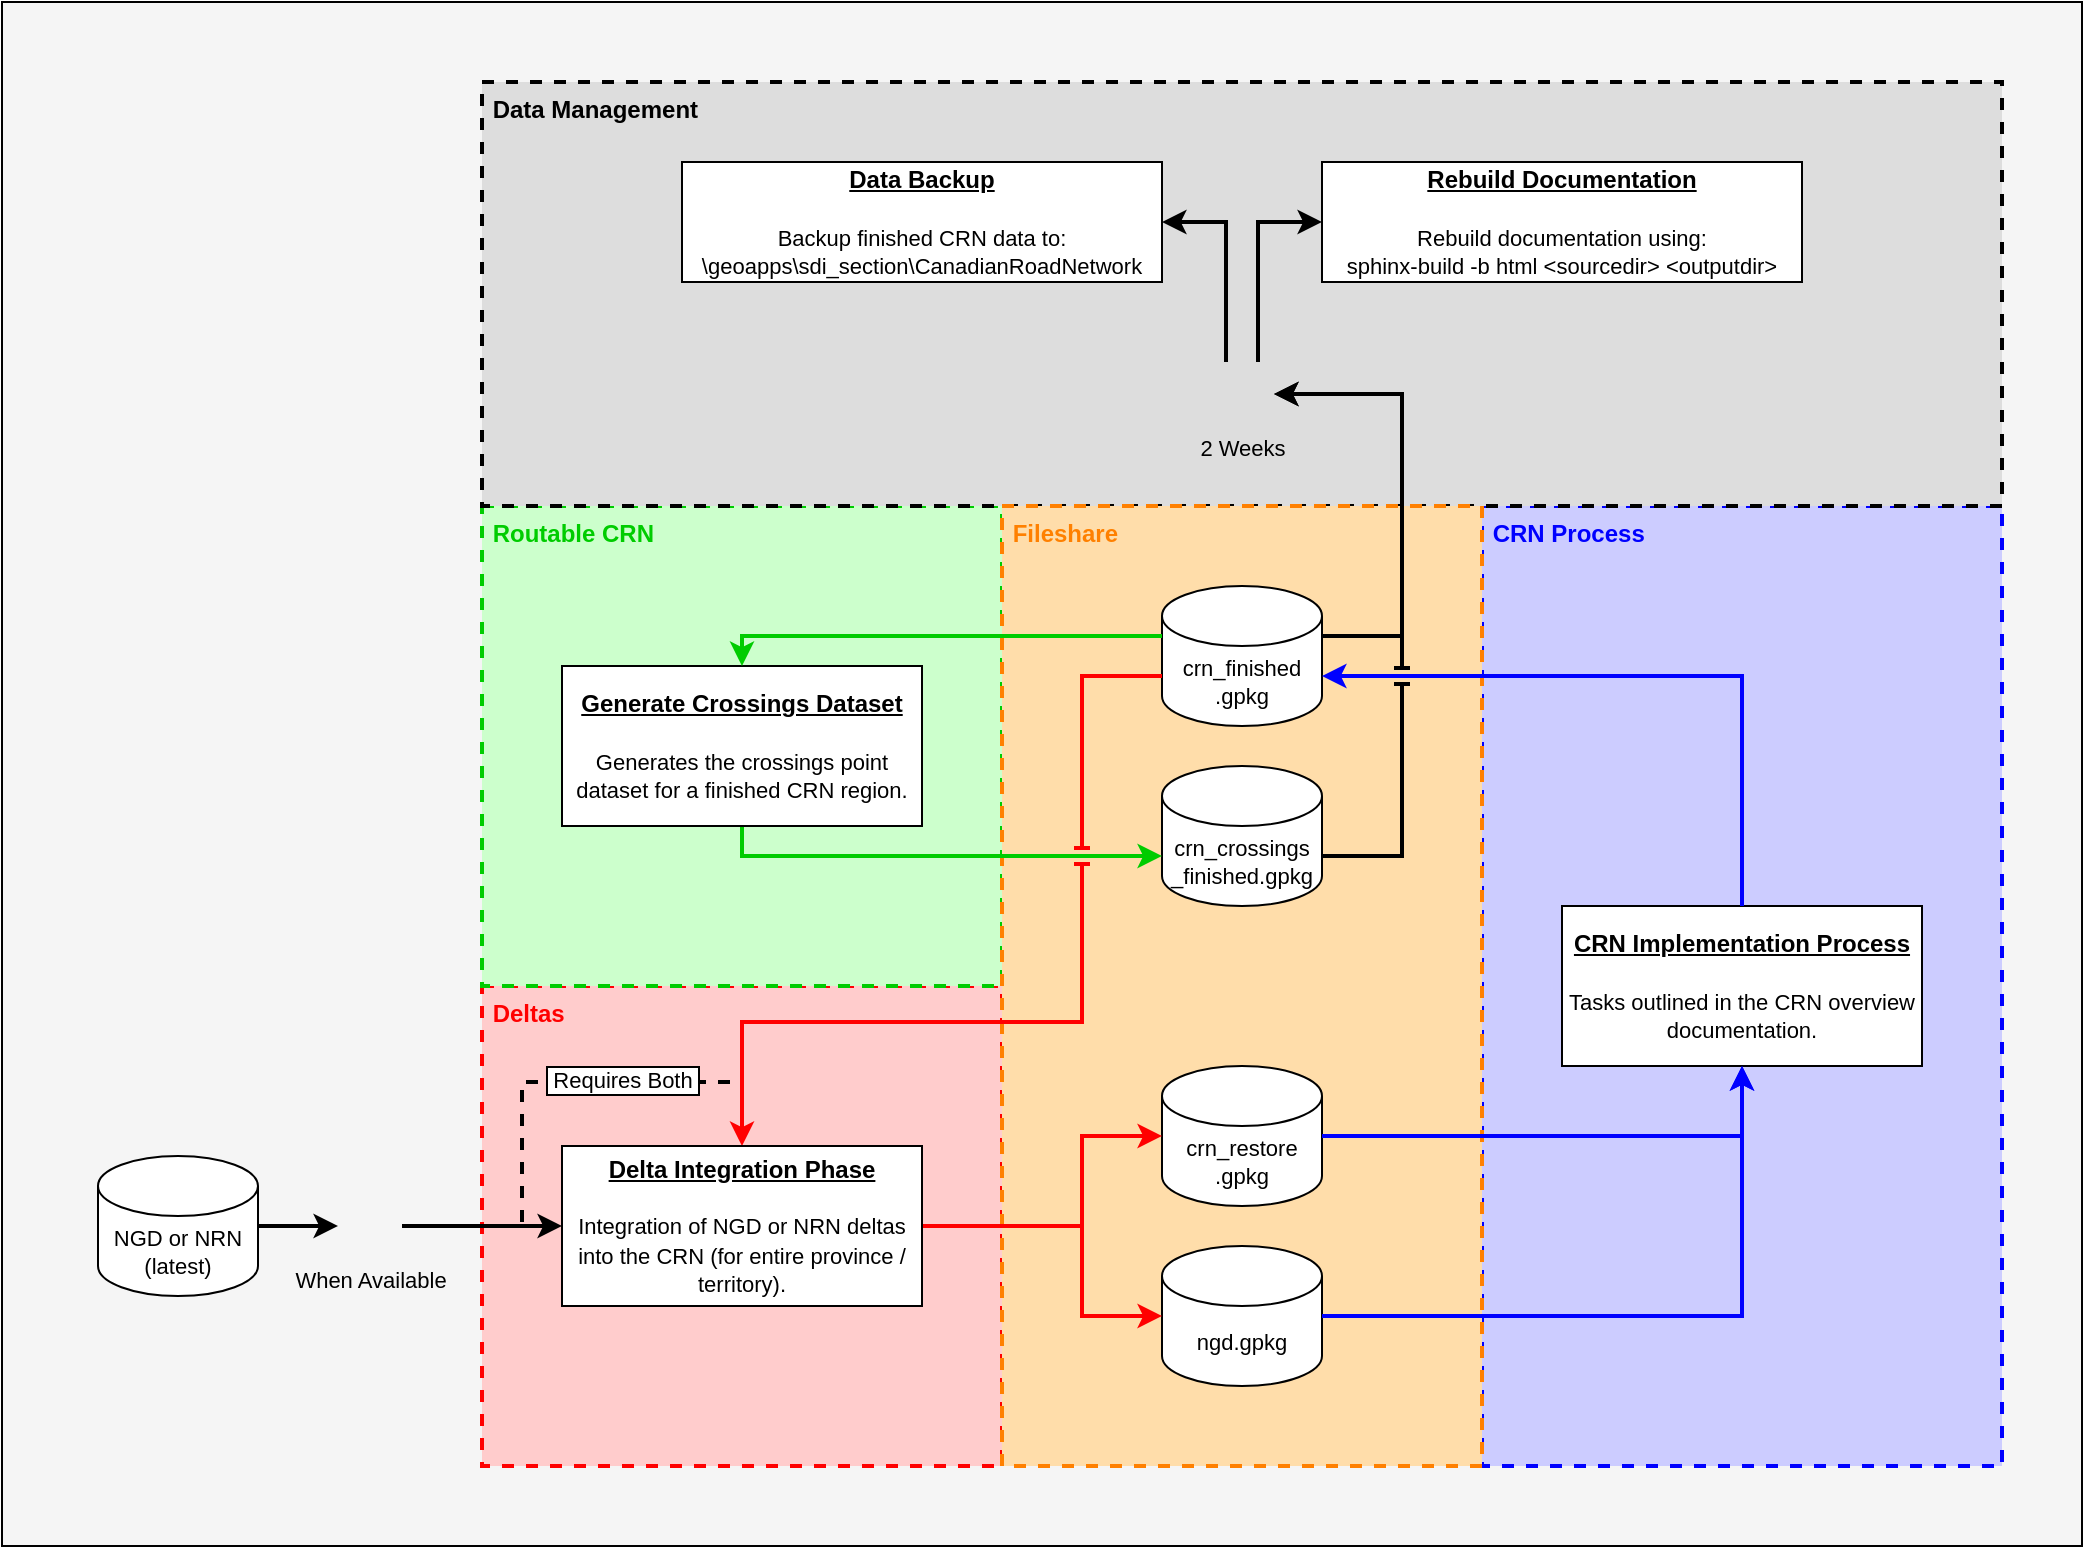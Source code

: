 <mxfile version="20.8.10" type="device"><diagram id="2I_C3wh3Eibh6Ix_8F2d" name="main"><mxGraphModel dx="1434" dy="804" grid="1" gridSize="10" guides="1" tooltips="1" connect="1" arrows="1" fold="1" page="1" pageScale="1" pageWidth="1100" pageHeight="850" math="0" shadow="0"><root><mxCell id="0"/><mxCell id="1" parent="0"/><mxCell id="dSY_Dk3sNpUGeOzEfwn4-1" value="" style="rounded=0;whiteSpace=wrap;html=1;strokeColor=#000000;strokeWidth=1;fillColor=#F5F5F5;" parent="1" vertex="1"><mxGeometry width="1040" height="772" as="geometry"/></mxCell><mxCell id="xv2VrmtToL_ZqfRfpKSY-1" value="&lt;b&gt;&lt;font color=&quot;#ff0000&quot;&gt;&amp;nbsp;Deltas&lt;/font&gt;&lt;/b&gt;" style="rounded=0;whiteSpace=wrap;html=1;dashed=1;strokeColor=#FF0000;strokeWidth=2;fillColor=#FFCCCC;align=left;verticalAlign=top;" parent="1" vertex="1"><mxGeometry x="240" y="492" width="260" height="240" as="geometry"/></mxCell><mxCell id="wrTzGWoCIZkzOJ9INBNi-1" value="&amp;nbsp;Routable CRN" style="rounded=0;whiteSpace=wrap;html=1;dashed=1;strokeColor=#00CC00;strokeWidth=2;fillColor=#CCFFCC;align=left;verticalAlign=top;fontColor=#00CC00;fontStyle=1" parent="1" vertex="1"><mxGeometry x="240" y="252" width="260" height="240" as="geometry"/></mxCell><mxCell id="JnKwkKSwZxSf-AVIvGxf-1" value="&lt;b&gt;&amp;nbsp;CRN Process&lt;/b&gt;" style="rounded=0;whiteSpace=wrap;html=1;dashed=1;strokeColor=#0000FF;strokeWidth=2;fillColor=#CCCCFF;align=left;verticalAlign=top;fontColor=#0000FF;" parent="1" vertex="1"><mxGeometry x="740" y="252" width="260" height="480" as="geometry"/></mxCell><mxCell id="ncVFhMhRVDQ-GuoCeH2v-11" value="&lt;font color=&quot;#000000&quot;&gt;&amp;nbsp;Data Management&lt;/font&gt;" style="rounded=0;whiteSpace=wrap;html=1;dashed=1;strokeColor=#000000;strokeWidth=2;fillColor=#DDDDDD;align=left;verticalAlign=top;fontStyle=1;fontColor=#FF8000;" parent="1" vertex="1"><mxGeometry x="240" y="40" width="760" height="212" as="geometry"/></mxCell><mxCell id="TAXNBuUTWVTOIdESIZll-1" value="&amp;nbsp;Fileshare" style="rounded=0;whiteSpace=wrap;html=1;dashed=1;strokeColor=#FF8000;strokeWidth=2;fillColor=#FFDDAA;align=left;verticalAlign=top;fontStyle=1;fontColor=#FF8000;" parent="1" vertex="1"><mxGeometry x="500" y="252" width="240" height="480" as="geometry"/></mxCell><mxCell id="uFIPOGRS6-1AfngYzY6p-2" style="edgeStyle=orthogonalEdgeStyle;rounded=0;orthogonalLoop=1;jettySize=auto;html=1;entryX=1;entryY=0.5;entryDx=0;entryDy=0;fontSize=11;exitX=1;exitY=0;exitDx=0;exitDy=25;exitPerimeter=0;strokeWidth=2;" parent="1" source="tnF9pTtea5pil5tRgWmf-1" target="TAXNBuUTWVTOIdESIZll-10" edge="1"><mxGeometry relative="1" as="geometry"><Array as="points"><mxPoint x="700" y="317"/><mxPoint x="700" y="196"/></Array></mxGeometry></mxCell><mxCell id="tnF9pTtea5pil5tRgWmf-1" value="crn_finished&lt;br&gt;.gpkg" style="shape=cylinder3;whiteSpace=wrap;html=1;boundedLbl=1;backgroundOutline=1;size=15;fontSize=11;" parent="1" vertex="1"><mxGeometry x="580" y="292" width="80" height="70" as="geometry"/></mxCell><mxCell id="TAXNBuUTWVTOIdESIZll-2" value="crn_crossings&lt;br style=&quot;font-size: 11px;&quot;&gt;_finished.gpkg" style="shape=cylinder3;whiteSpace=wrap;html=1;boundedLbl=1;backgroundOutline=1;size=15;fontSize=11;" parent="1" vertex="1"><mxGeometry x="580" y="382" width="80" height="70" as="geometry"/></mxCell><mxCell id="TAXNBuUTWVTOIdESIZll-3" value="crn_restore&lt;br&gt;.gpkg" style="shape=cylinder3;whiteSpace=wrap;html=1;boundedLbl=1;backgroundOutline=1;size=15;fontSize=11;" parent="1" vertex="1"><mxGeometry x="580" y="532" width="80" height="70" as="geometry"/></mxCell><mxCell id="TAXNBuUTWVTOIdESIZll-4" value="ngd.gpkg" style="shape=cylinder3;whiteSpace=wrap;html=1;boundedLbl=1;backgroundOutline=1;size=15;fontSize=11;" parent="1" vertex="1"><mxGeometry x="580" y="622" width="80" height="70" as="geometry"/></mxCell><mxCell id="uFIPOGRS6-1AfngYzY6p-4" style="edgeStyle=orthogonalEdgeStyle;rounded=0;orthogonalLoop=1;jettySize=auto;html=1;entryX=1;entryY=0.5;entryDx=0;entryDy=0;fontSize=11;exitX=0.25;exitY=0;exitDx=0;exitDy=0;strokeWidth=2;" parent="1" source="TAXNBuUTWVTOIdESIZll-10" target="L42XB7qQhDdy2TB8VQmg-1" edge="1"><mxGeometry relative="1" as="geometry"/></mxCell><mxCell id="ncVFhMhRVDQ-GuoCeH2v-10" style="edgeStyle=orthogonalEdgeStyle;rounded=0;orthogonalLoop=1;jettySize=auto;html=1;entryX=0;entryY=0.5;entryDx=0;entryDy=0;fontSize=11;exitX=0.75;exitY=0;exitDx=0;exitDy=0;strokeWidth=2;" parent="1" source="TAXNBuUTWVTOIdESIZll-10" target="ncVFhMhRVDQ-GuoCeH2v-9" edge="1"><mxGeometry relative="1" as="geometry"/></mxCell><mxCell id="TAXNBuUTWVTOIdESIZll-10" value="2 Weeks" style="shape=image;html=1;verticalAlign=top;verticalLabelPosition=bottom;labelBackgroundColor=none;imageAspect=0;aspect=fixed;image=https://cdn0.iconfinder.com/data/icons/google-material-design-3-0/48/ic_watch_later_48px-128.png;fontSize=11;labelPosition=center;align=center;spacing=0;imageBorder=none;strokeWidth=2;imageBackground=none;" parent="1" vertex="1"><mxGeometry x="604" y="180" width="32" height="32" as="geometry"/></mxCell><mxCell id="L42XB7qQhDdy2TB8VQmg-1" value="&lt;b&gt;&lt;u&gt;Data Backup&lt;br&gt;&lt;/u&gt;&lt;/b&gt;&lt;br&gt;&lt;font style=&quot;font-size: 11px;&quot;&gt;Backup finished CRN data to: \\geoapps\sdi_section\CanadianRoadNetwork&lt;/font&gt;" style="whiteSpace=wrap;html=1;strokeColor=#000000;strokeWidth=1;fillColor=default;" parent="1" vertex="1"><mxGeometry x="340" y="80" width="240" height="60" as="geometry"/></mxCell><mxCell id="HtxsgDd3VqqoDXYlT068-1" value="&lt;span style=&quot;&quot;&gt;&lt;span style=&quot;&quot;&gt;&lt;b style=&quot;text-decoration-line: underline;&quot;&gt;CRN Implementation Process&lt;/b&gt;&lt;br&gt;&lt;br&gt;&lt;font style=&quot;font-size: 11px;&quot;&gt;Tasks outlined in the CRN overview documentation.&lt;/font&gt;&lt;br&gt;&lt;/span&gt;&lt;/span&gt;" style="whiteSpace=wrap;html=1;strokeColor=#000000;strokeWidth=1;fillColor=default;align=center;" parent="1" vertex="1"><mxGeometry x="780" y="452" width="180" height="80" as="geometry"/></mxCell><mxCell id="ncVFhMhRVDQ-GuoCeH2v-9" value="&lt;b&gt;&lt;u&gt;Rebuild Documentation&lt;br&gt;&lt;/u&gt;&lt;/b&gt;&lt;br&gt;&lt;font style=&quot;font-size: 11px;&quot;&gt;Rebuild documentation using:&lt;br&gt;sphinx-build -b html &amp;lt;sourcedir&amp;gt; &amp;lt;outputdir&amp;gt;&lt;/font&gt;" style="whiteSpace=wrap;html=1;strokeColor=#000000;strokeWidth=1;fillColor=default;" parent="1" vertex="1"><mxGeometry x="660" y="80" width="240" height="60" as="geometry"/></mxCell><mxCell id="x-9AS1B0u-QH3P1MpuiA-6" style="edgeStyle=orthogonalEdgeStyle;rounded=0;jumpStyle=line;orthogonalLoop=1;jettySize=auto;html=1;entryX=0;entryY=0;entryDx=0;entryDy=45;entryPerimeter=0;strokeColor=#00CC00;strokeWidth=2;fontSize=11;fontColor=#00CC00;exitX=0.5;exitY=1;exitDx=0;exitDy=0;" parent="1" source="wrTzGWoCIZkzOJ9INBNi-2" target="TAXNBuUTWVTOIdESIZll-2" edge="1"><mxGeometry relative="1" as="geometry"><Array as="points"><mxPoint x="370" y="427"/></Array></mxGeometry></mxCell><mxCell id="wrTzGWoCIZkzOJ9INBNi-2" value="&lt;b&gt;&lt;u&gt;Generate Crossings Dataset&lt;br&gt;&lt;/u&gt;&lt;/b&gt;&lt;br&gt;&lt;font style=&quot;font-size: 11px;&quot;&gt;Generates the crossings point dataset for a finished CRN region.&lt;/font&gt;" style="whiteSpace=wrap;html=1;strokeColor=#000000;strokeWidth=1;fillColor=default;" parent="1" vertex="1"><mxGeometry x="280" y="332" width="180" height="80" as="geometry"/></mxCell><mxCell id="wrTzGWoCIZkzOJ9INBNi-4" style="edgeStyle=orthogonalEdgeStyle;rounded=0;orthogonalLoop=1;jettySize=auto;html=1;entryX=0.5;entryY=0;entryDx=0;entryDy=0;strokeColor=#00CC00;fontSize=11;fontColor=#00CC00;exitX=0;exitY=0;exitDx=0;exitDy=25;exitPerimeter=0;strokeWidth=2;" parent="1" source="tnF9pTtea5pil5tRgWmf-1" target="wrTzGWoCIZkzOJ9INBNi-2" edge="1"><mxGeometry relative="1" as="geometry"><Array as="points"><mxPoint x="370" y="317"/></Array></mxGeometry></mxCell><mxCell id="ncVFhMhRVDQ-GuoCeH2v-4" style="edgeStyle=orthogonalEdgeStyle;rounded=0;orthogonalLoop=1;jettySize=auto;html=1;fontSize=11;entryX=0.5;entryY=1;entryDx=0;entryDy=0;strokeColor=#0000FF;exitX=1;exitY=0.5;exitDx=0;exitDy=0;exitPerimeter=0;strokeWidth=2;" parent="1" source="TAXNBuUTWVTOIdESIZll-4" target="HtxsgDd3VqqoDXYlT068-1" edge="1"><mxGeometry relative="1" as="geometry"><mxPoint x="835" y="507" as="targetPoint"/></mxGeometry></mxCell><mxCell id="ncVFhMhRVDQ-GuoCeH2v-3" style="edgeStyle=orthogonalEdgeStyle;rounded=0;orthogonalLoop=1;jettySize=auto;html=1;entryX=0.5;entryY=1;entryDx=0;entryDy=0;fontSize=11;strokeColor=#0000FF;exitX=1;exitY=0.5;exitDx=0;exitDy=0;exitPerimeter=0;strokeWidth=2;" parent="1" source="TAXNBuUTWVTOIdESIZll-3" target="HtxsgDd3VqqoDXYlT068-1" edge="1"><mxGeometry relative="1" as="geometry"><mxPoint x="822.5" y="494.5" as="targetPoint"/><Array as="points"><mxPoint x="870" y="567"/></Array></mxGeometry></mxCell><mxCell id="QH9avzAczykx3ELjB09E-4" style="edgeStyle=orthogonalEdgeStyle;rounded=0;orthogonalLoop=1;jettySize=auto;html=1;entryX=1;entryY=0;entryDx=0;entryDy=45;entryPerimeter=0;strokeColor=#0000FF;fontSize=11;fontColor=#00CC00;exitX=0.5;exitY=0;exitDx=0;exitDy=0;jumpStyle=none;strokeWidth=2;" parent="1" source="HtxsgDd3VqqoDXYlT068-1" target="tnF9pTtea5pil5tRgWmf-1" edge="1"><mxGeometry relative="1" as="geometry"/></mxCell><mxCell id="uFIPOGRS6-1AfngYzY6p-3" style="edgeStyle=orthogonalEdgeStyle;rounded=0;orthogonalLoop=1;jettySize=auto;html=1;entryX=1;entryY=0.5;entryDx=0;entryDy=0;fontSize=11;exitX=1;exitY=0;exitDx=0;exitDy=45;exitPerimeter=0;jumpStyle=line;strokeWidth=2;" parent="1" source="TAXNBuUTWVTOIdESIZll-2" target="TAXNBuUTWVTOIdESIZll-10" edge="1"><mxGeometry relative="1" as="geometry"><Array as="points"><mxPoint x="700" y="427"/><mxPoint x="700" y="196"/></Array></mxGeometry></mxCell><mxCell id="x-9AS1B0u-QH3P1MpuiA-1" style="edgeStyle=orthogonalEdgeStyle;rounded=0;jumpStyle=line;orthogonalLoop=1;jettySize=auto;html=1;entryX=0.5;entryY=0;entryDx=0;entryDy=0;strokeColor=#FF0000;strokeWidth=2;fontSize=11;fontColor=#00CC00;exitX=0;exitY=0;exitDx=0;exitDy=45;exitPerimeter=0;" parent="1" source="tnF9pTtea5pil5tRgWmf-1" target="xv2VrmtToL_ZqfRfpKSY-2" edge="1"><mxGeometry relative="1" as="geometry"><Array as="points"><mxPoint x="540" y="337"/><mxPoint x="540" y="510"/><mxPoint x="370" y="510"/></Array></mxGeometry></mxCell><mxCell id="x-9AS1B0u-QH3P1MpuiA-2" style="edgeStyle=orthogonalEdgeStyle;rounded=0;jumpStyle=line;orthogonalLoop=1;jettySize=auto;html=1;exitX=1;exitY=0.5;exitDx=0;exitDy=0;entryX=0;entryY=0.5;entryDx=0;entryDy=0;entryPerimeter=0;strokeColor=#FF0000;strokeWidth=2;fontSize=11;fontColor=#00CC00;" parent="1" source="xv2VrmtToL_ZqfRfpKSY-2" target="TAXNBuUTWVTOIdESIZll-3" edge="1"><mxGeometry relative="1" as="geometry"><Array as="points"><mxPoint x="540" y="612"/><mxPoint x="540" y="567"/></Array></mxGeometry></mxCell><mxCell id="x-9AS1B0u-QH3P1MpuiA-3" style="edgeStyle=orthogonalEdgeStyle;rounded=0;jumpStyle=line;orthogonalLoop=1;jettySize=auto;html=1;entryX=0;entryY=0.5;entryDx=0;entryDy=0;entryPerimeter=0;strokeColor=#FF0000;strokeWidth=2;fontSize=11;fontColor=#00CC00;exitX=1;exitY=0.5;exitDx=0;exitDy=0;" parent="1" source="xv2VrmtToL_ZqfRfpKSY-2" target="TAXNBuUTWVTOIdESIZll-4" edge="1"><mxGeometry relative="1" as="geometry"><Array as="points"><mxPoint x="540" y="612"/><mxPoint x="540" y="657"/></Array></mxGeometry></mxCell><mxCell id="xv2VrmtToL_ZqfRfpKSY-2" value="&lt;b&gt;&lt;u&gt;Delta Integration Phase&lt;br&gt;&lt;/u&gt;&lt;/b&gt;&lt;br&gt;&lt;font style=&quot;font-size: 11px;&quot;&gt;Integration of NGD or NRN deltas into the CRN (for entire province / territory).&lt;/font&gt;" style="whiteSpace=wrap;html=1;strokeColor=#000000;strokeWidth=1;fillColor=default;" parent="1" vertex="1"><mxGeometry x="280" y="572" width="180" height="80" as="geometry"/></mxCell><mxCell id="x-9AS1B0u-QH3P1MpuiA-11" style="edgeStyle=orthogonalEdgeStyle;rounded=0;jumpStyle=line;orthogonalLoop=1;jettySize=auto;html=1;strokeColor=#000000;strokeWidth=2;fontSize=11;fontColor=#00CC00;entryX=0;entryY=0.5;entryDx=0;entryDy=0;" parent="1" source="x-9AS1B0u-QH3P1MpuiA-7" target="x-9AS1B0u-QH3P1MpuiA-9" edge="1"><mxGeometry relative="1" as="geometry"/></mxCell><mxCell id="x-9AS1B0u-QH3P1MpuiA-7" value="NGD or NRN&lt;br&gt;(latest)" style="shape=cylinder3;whiteSpace=wrap;html=1;boundedLbl=1;backgroundOutline=1;size=15;fontSize=11;" parent="1" vertex="1"><mxGeometry x="48" y="577" width="80" height="70" as="geometry"/></mxCell><mxCell id="x-9AS1B0u-QH3P1MpuiA-13" style="edgeStyle=orthogonalEdgeStyle;rounded=0;jumpStyle=line;orthogonalLoop=1;jettySize=auto;html=1;entryX=0;entryY=0.5;entryDx=0;entryDy=0;strokeColor=#000000;strokeWidth=2;fontSize=11;fontColor=#00CC00;exitX=1;exitY=0.5;exitDx=0;exitDy=0;" parent="1" source="x-9AS1B0u-QH3P1MpuiA-9" target="xv2VrmtToL_ZqfRfpKSY-2" edge="1"><mxGeometry relative="1" as="geometry"/></mxCell><mxCell id="x-9AS1B0u-QH3P1MpuiA-9" value="When Available" style="shape=image;html=1;verticalAlign=top;verticalLabelPosition=bottom;labelBackgroundColor=none;imageAspect=0;aspect=fixed;image=https://cdn0.iconfinder.com/data/icons/google-material-design-3-0/48/ic_watch_later_48px-128.png;fontSize=11;labelPosition=center;align=center;spacing=0;imageBorder=none;strokeWidth=2;imageBackground=none;" parent="1" vertex="1"><mxGeometry x="168" y="596" width="32" height="32" as="geometry"/></mxCell><mxCell id="x-9AS1B0u-QH3P1MpuiA-15" value="" style="endArrow=none;dashed=1;html=1;rounded=0;strokeColor=#000000;strokeWidth=2;fontSize=11;fontColor=#00CC00;jumpStyle=line;edgeStyle=orthogonalEdgeStyle;" parent="1" edge="1"><mxGeometry width="50" height="50" relative="1" as="geometry"><mxPoint x="260" y="610" as="sourcePoint"/><mxPoint x="370" y="540" as="targetPoint"/><Array as="points"><mxPoint x="260" y="540"/></Array></mxGeometry></mxCell><mxCell id="x-9AS1B0u-QH3P1MpuiA-16" value="&lt;font color=&quot;#000000&quot;&gt;&amp;nbsp;Requires Both&amp;nbsp;&lt;/font&gt;" style="edgeLabel;html=1;align=center;verticalAlign=middle;resizable=0;points=[];fontSize=11;fontColor=#00CC00;labelBorderColor=default;" parent="x-9AS1B0u-QH3P1MpuiA-15" vertex="1" connectable="0"><mxGeometry x="0.1" y="1" relative="1" as="geometry"><mxPoint x="21" as="offset"/></mxGeometry></mxCell></root></mxGraphModel></diagram></mxfile>